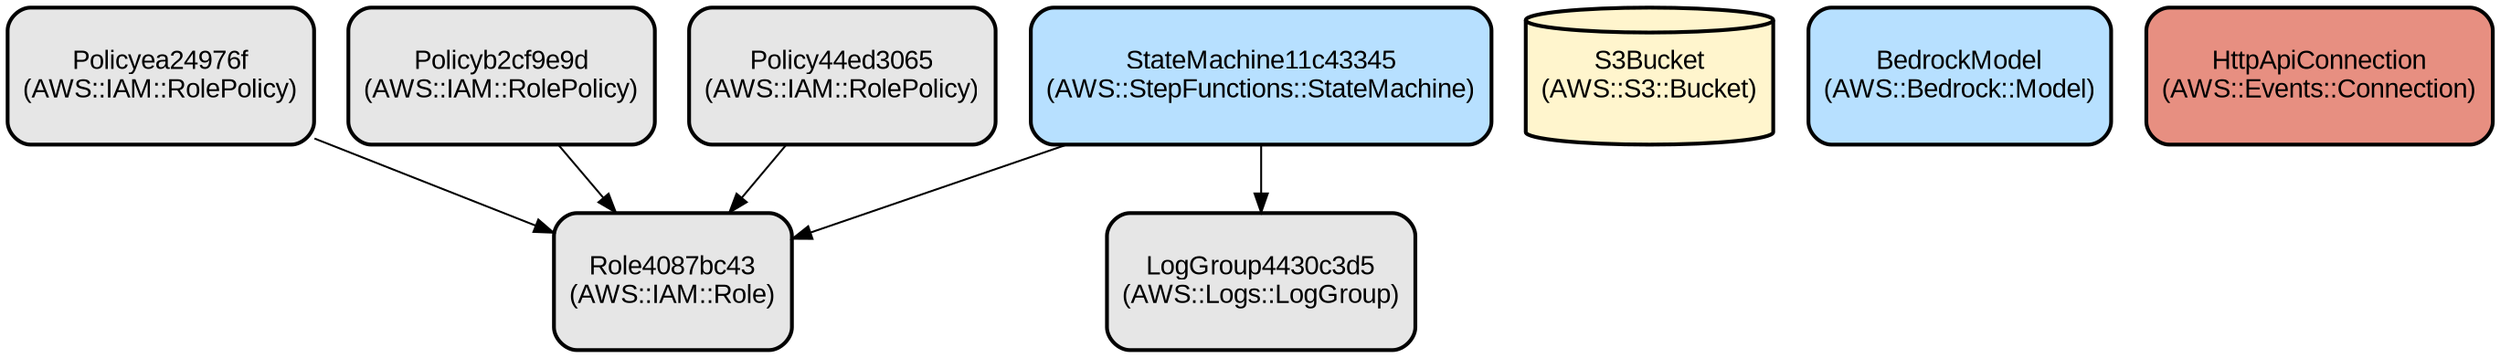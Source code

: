 digraph INFRA {
  node [ color = "black", fillcolor = "#E6E6E6", height =1, style = "filled,bold,rounded", fontname = "Arial" ];
  "StateMachine11c43345" [ label = "StateMachine11c43345
(AWS::StepFunctions::StateMachine)", shape =rectangle, fillcolor = "#B7E0FF" ];
  "Role4087bc43" [ label = "Role4087bc43
(AWS::IAM::Role)", shape =rectangle ];
  "Policyea24976f" [ label = "Policyea24976f
(AWS::IAM::RolePolicy)", shape =rectangle ];
  "Policyb2cf9e9d" [ label = "Policyb2cf9e9d
(AWS::IAM::RolePolicy)", shape =rectangle ];
  "Policy44ed3065" [ label = "Policy44ed3065
(AWS::IAM::RolePolicy)", shape =rectangle ];
  "LogGroup4430c3d5" [ label = "LogGroup4430c3d5
(AWS::Logs::LogGroup)", shape =rectangle ];
  "S3Bucket" [ label = "S3Bucket
(AWS::S3::Bucket)", shape =cylinder, fillcolor = "#FFF5CD" ];
  "BedrockModel" [ label = "BedrockModel
(AWS::Bedrock::Model)", shape =rectangle, fillcolor = "#B7E0FF" ];
  "HttpApiConnection" [ label = "HttpApiConnection
(AWS::Events::Connection)", shape =rectangle, fillcolor = "#E78F81" ];
  "StateMachine11c43345" -> "Role4087bc43";
  "StateMachine11c43345" -> "LogGroup4430c3d5";
  "Policyea24976f" -> "Role4087bc43";
  "Policyb2cf9e9d" -> "Role4087bc43";
  "Policy44ed3065" -> "Role4087bc43";
}
